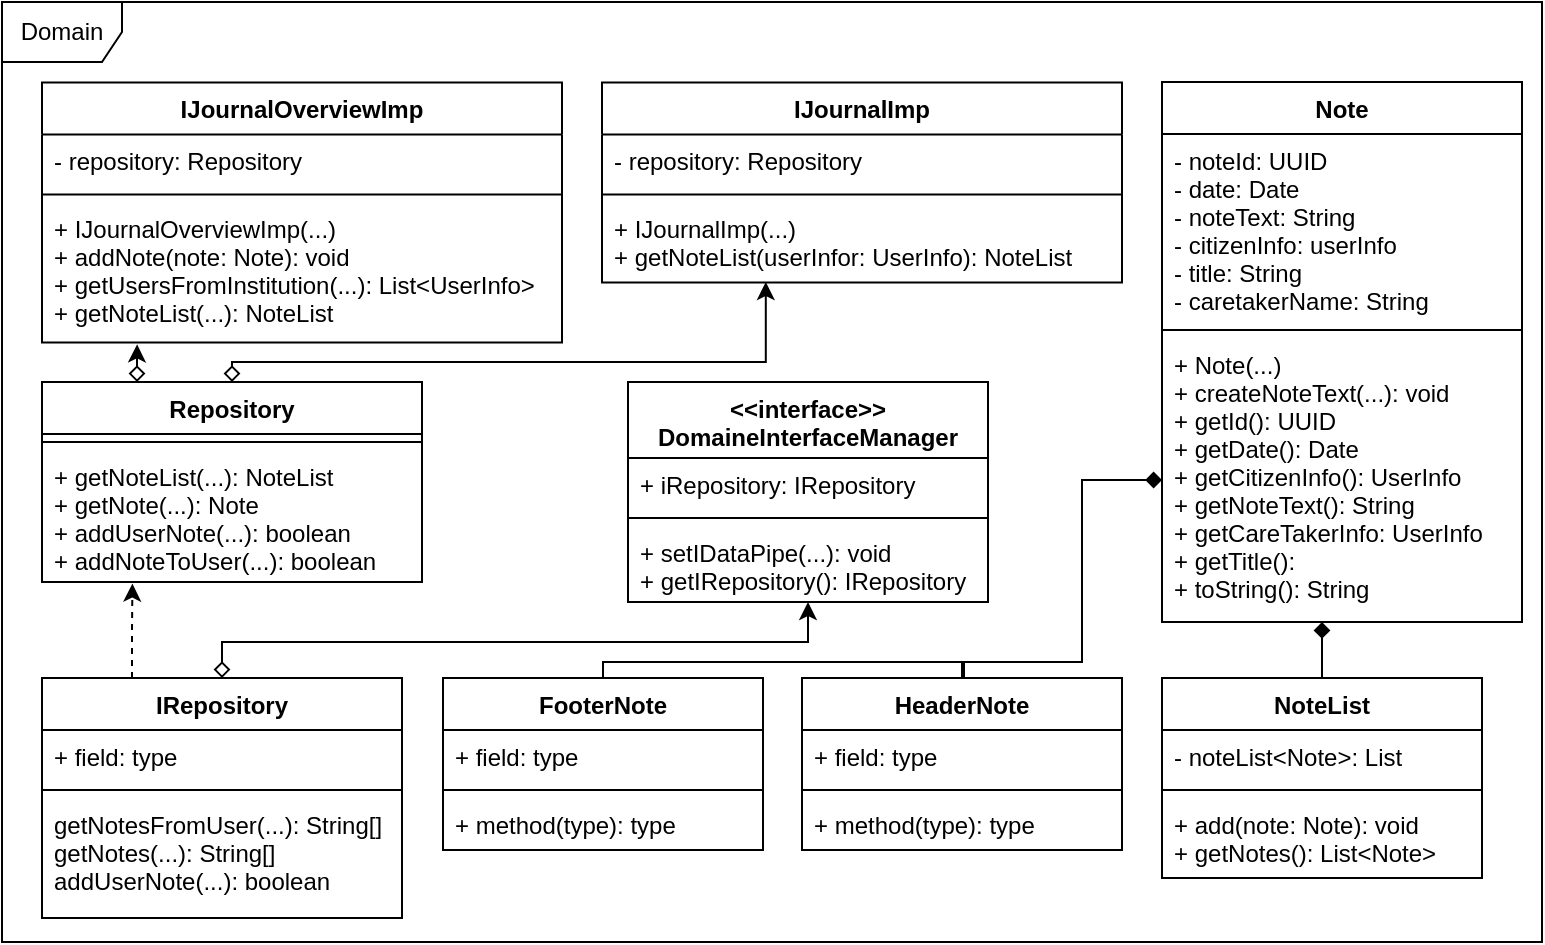 <mxfile version="10.6.7" type="device"><diagram id="cU3uudukr7Y4fUuP1HYA" name="Page-1"><mxGraphModel dx="1172" dy="700" grid="1" gridSize="10" guides="1" tooltips="1" connect="1" arrows="1" fold="1" page="1" pageScale="1" pageWidth="827" pageHeight="1169" math="0" shadow="0"><root><mxCell id="0"/><mxCell id="1" parent="0"/><mxCell id="Av3rw029j-FDNJgIv2s--52" value="Domain" style="shape=umlFrame;whiteSpace=wrap;html=1;" parent="1" vertex="1"><mxGeometry x="10" width="770" height="470" as="geometry"/></mxCell><mxCell id="Av3rw029j-FDNJgIv2s--49" style="edgeStyle=orthogonalEdgeStyle;rounded=0;orthogonalLoop=1;jettySize=auto;html=1;exitX=0.5;exitY=0;exitDx=0;exitDy=0;startArrow=none;startFill=0;endArrow=diamond;endFill=1;" parent="1" source="Av3rw029j-FDNJgIv2s--1" target="Av3rw029j-FDNJgIv2s--8" edge="1"><mxGeometry relative="1" as="geometry"><Array as="points"><mxPoint x="670" y="320"/><mxPoint x="670" y="320"/></Array></mxGeometry></mxCell><mxCell id="Av3rw029j-FDNJgIv2s--1" value="NoteList" style="swimlane;fontStyle=1;align=center;verticalAlign=top;childLayout=stackLayout;horizontal=1;startSize=26;horizontalStack=0;resizeParent=1;resizeParentMax=0;resizeLast=0;collapsible=1;marginBottom=0;" parent="1" vertex="1"><mxGeometry x="590" y="338" width="160" height="100" as="geometry"/></mxCell><mxCell id="Av3rw029j-FDNJgIv2s--2" value="- noteList&lt;Note&gt;: List" style="text;strokeColor=none;fillColor=none;align=left;verticalAlign=top;spacingLeft=4;spacingRight=4;overflow=hidden;rotatable=0;points=[[0,0.5],[1,0.5]];portConstraint=eastwest;" parent="Av3rw029j-FDNJgIv2s--1" vertex="1"><mxGeometry y="26" width="160" height="26" as="geometry"/></mxCell><mxCell id="Av3rw029j-FDNJgIv2s--3" value="" style="line;strokeWidth=1;fillColor=none;align=left;verticalAlign=middle;spacingTop=-1;spacingLeft=3;spacingRight=3;rotatable=0;labelPosition=right;points=[];portConstraint=eastwest;" parent="Av3rw029j-FDNJgIv2s--1" vertex="1"><mxGeometry y="52" width="160" height="8" as="geometry"/></mxCell><mxCell id="Av3rw029j-FDNJgIv2s--4" value="+ add(note: Note): void&#10;+ getNotes(): List&lt;Note&gt;&#10;" style="text;strokeColor=none;fillColor=none;align=left;verticalAlign=top;spacingLeft=4;spacingRight=4;overflow=hidden;rotatable=0;points=[[0,0.5],[1,0.5]];portConstraint=eastwest;" parent="Av3rw029j-FDNJgIv2s--1" vertex="1"><mxGeometry y="60" width="160" height="40" as="geometry"/></mxCell><mxCell id="Av3rw029j-FDNJgIv2s--5" value="Note&#10;" style="swimlane;fontStyle=1;align=center;verticalAlign=top;childLayout=stackLayout;horizontal=1;startSize=26;horizontalStack=0;resizeParent=1;resizeParentMax=0;resizeLast=0;collapsible=1;marginBottom=0;" parent="1" vertex="1"><mxGeometry x="590" y="40" width="180" height="270" as="geometry"/></mxCell><mxCell id="Av3rw029j-FDNJgIv2s--6" value="- noteId: UUID&#10;- date: Date&#10;- noteText: String &#10;- citizenInfo: userInfo&#10;- title: String&#10;- caretakerName: String&#10;&#10;" style="text;strokeColor=none;fillColor=none;align=left;verticalAlign=top;spacingLeft=4;spacingRight=4;overflow=hidden;rotatable=0;points=[[0,0.5],[1,0.5]];portConstraint=eastwest;" parent="Av3rw029j-FDNJgIv2s--5" vertex="1"><mxGeometry y="26" width="180" height="94" as="geometry"/></mxCell><mxCell id="Av3rw029j-FDNJgIv2s--7" value="" style="line;strokeWidth=1;fillColor=none;align=left;verticalAlign=middle;spacingTop=-1;spacingLeft=3;spacingRight=3;rotatable=0;labelPosition=right;points=[];portConstraint=eastwest;" parent="Av3rw029j-FDNJgIv2s--5" vertex="1"><mxGeometry y="120" width="180" height="8" as="geometry"/></mxCell><mxCell id="Av3rw029j-FDNJgIv2s--8" value="+ Note(...)&#10;+ createNoteText(...): void&#10;+ getId(): UUID&#10;+ getDate(): Date&#10;+ getCitizenInfo(): UserInfo&#10;+ getNoteText(): String&#10;+ getCareTakerInfo: UserInfo&#10;+ getTitle():&#10;+ toString(): String &#10;" style="text;strokeColor=none;fillColor=none;align=left;verticalAlign=top;spacingLeft=4;spacingRight=4;overflow=hidden;rotatable=0;points=[[0,0.5],[1,0.5]];portConstraint=eastwest;" parent="Av3rw029j-FDNJgIv2s--5" vertex="1"><mxGeometry y="128" width="180" height="142" as="geometry"/></mxCell><mxCell id="Av3rw029j-FDNJgIv2s--17" value="IJournalImp" style="swimlane;fontStyle=1;align=center;verticalAlign=top;childLayout=stackLayout;horizontal=1;startSize=26;horizontalStack=0;resizeParent=1;resizeParentMax=0;resizeLast=0;collapsible=1;marginBottom=0;" parent="1" vertex="1"><mxGeometry x="310" y="40.2" width="260" height="100" as="geometry"/></mxCell><mxCell id="Av3rw029j-FDNJgIv2s--18" value="- repository: Repository" style="text;strokeColor=none;fillColor=none;align=left;verticalAlign=top;spacingLeft=4;spacingRight=4;overflow=hidden;rotatable=0;points=[[0,0.5],[1,0.5]];portConstraint=eastwest;" parent="Av3rw029j-FDNJgIv2s--17" vertex="1"><mxGeometry y="26" width="260" height="26" as="geometry"/></mxCell><mxCell id="Av3rw029j-FDNJgIv2s--19" value="" style="line;strokeWidth=1;fillColor=none;align=left;verticalAlign=middle;spacingTop=-1;spacingLeft=3;spacingRight=3;rotatable=0;labelPosition=right;points=[];portConstraint=eastwest;" parent="Av3rw029j-FDNJgIv2s--17" vertex="1"><mxGeometry y="52" width="260" height="8" as="geometry"/></mxCell><mxCell id="Av3rw029j-FDNJgIv2s--20" value="+ IJournalImp(...)&#10;+ getNoteList(userInfor: UserInfo): NoteList&#10;" style="text;strokeColor=none;fillColor=none;align=left;verticalAlign=top;spacingLeft=4;spacingRight=4;overflow=hidden;rotatable=0;points=[[0,0.5],[1,0.5]];portConstraint=eastwest;" parent="Av3rw029j-FDNJgIv2s--17" vertex="1"><mxGeometry y="60" width="260" height="40" as="geometry"/></mxCell><mxCell id="Av3rw029j-FDNJgIv2s--21" value="IJournalOverviewImp" style="swimlane;fontStyle=1;align=center;verticalAlign=top;childLayout=stackLayout;horizontal=1;startSize=26;horizontalStack=0;resizeParent=1;resizeParentMax=0;resizeLast=0;collapsible=1;marginBottom=0;" parent="1" vertex="1"><mxGeometry x="30" y="40.2" width="260" height="130" as="geometry"/></mxCell><mxCell id="Av3rw029j-FDNJgIv2s--22" value="- repository: Repository" style="text;strokeColor=none;fillColor=none;align=left;verticalAlign=top;spacingLeft=4;spacingRight=4;overflow=hidden;rotatable=0;points=[[0,0.5],[1,0.5]];portConstraint=eastwest;" parent="Av3rw029j-FDNJgIv2s--21" vertex="1"><mxGeometry y="26" width="260" height="26" as="geometry"/></mxCell><mxCell id="Av3rw029j-FDNJgIv2s--23" value="" style="line;strokeWidth=1;fillColor=none;align=left;verticalAlign=middle;spacingTop=-1;spacingLeft=3;spacingRight=3;rotatable=0;labelPosition=right;points=[];portConstraint=eastwest;" parent="Av3rw029j-FDNJgIv2s--21" vertex="1"><mxGeometry y="52" width="260" height="8" as="geometry"/></mxCell><mxCell id="Av3rw029j-FDNJgIv2s--24" value="+ IJournalOverviewImp(...)&#10;+ addNote(note: Note): void&#10;+ getUsersFromInstitution(...): List&lt;UserInfo&gt;&#10;+ getNoteList(...): NoteList&#10;" style="text;strokeColor=none;fillColor=none;align=left;verticalAlign=top;spacingLeft=4;spacingRight=4;overflow=hidden;rotatable=0;points=[[0,0.5],[1,0.5]];portConstraint=eastwest;" parent="Av3rw029j-FDNJgIv2s--21" vertex="1"><mxGeometry y="60" width="260" height="70" as="geometry"/></mxCell><mxCell id="Av3rw029j-FDNJgIv2s--25" value="&lt;&lt;interface&gt;&gt;&#10;DomaineInterfaceManager&#10;" style="swimlane;fontStyle=1;align=center;verticalAlign=top;childLayout=stackLayout;horizontal=1;startSize=38;horizontalStack=0;resizeParent=1;resizeParentMax=0;resizeLast=0;collapsible=1;marginBottom=0;" parent="1" vertex="1"><mxGeometry x="323" y="190" width="180" height="110" as="geometry"/></mxCell><mxCell id="Av3rw029j-FDNJgIv2s--26" value="+ iRepository: IRepository" style="text;strokeColor=none;fillColor=none;align=left;verticalAlign=top;spacingLeft=4;spacingRight=4;overflow=hidden;rotatable=0;points=[[0,0.5],[1,0.5]];portConstraint=eastwest;" parent="Av3rw029j-FDNJgIv2s--25" vertex="1"><mxGeometry y="38" width="180" height="26" as="geometry"/></mxCell><mxCell id="Av3rw029j-FDNJgIv2s--27" value="" style="line;strokeWidth=1;fillColor=none;align=left;verticalAlign=middle;spacingTop=-1;spacingLeft=3;spacingRight=3;rotatable=0;labelPosition=right;points=[];portConstraint=eastwest;" parent="Av3rw029j-FDNJgIv2s--25" vertex="1"><mxGeometry y="64" width="180" height="8" as="geometry"/></mxCell><mxCell id="Av3rw029j-FDNJgIv2s--28" value="+ setIDataPipe(...): void&#10;+ getIRepository(): IRepository&#10;" style="text;strokeColor=none;fillColor=none;align=left;verticalAlign=top;spacingLeft=4;spacingRight=4;overflow=hidden;rotatable=0;points=[[0,0.5],[1,0.5]];portConstraint=eastwest;" parent="Av3rw029j-FDNJgIv2s--25" vertex="1"><mxGeometry y="72" width="180" height="38" as="geometry"/></mxCell><mxCell id="Av3rw029j-FDNJgIv2s--50" style="edgeStyle=orthogonalEdgeStyle;rounded=0;orthogonalLoop=1;jettySize=auto;html=1;startArrow=none;startFill=0;endArrow=diamond;endFill=1;exitX=0.5;exitY=0;exitDx=0;exitDy=0;" parent="1" source="Av3rw029j-FDNJgIv2s--29" target="Av3rw029j-FDNJgIv2s--8" edge="1"><mxGeometry relative="1" as="geometry"><Array as="points"><mxPoint x="491" y="330"/><mxPoint x="550" y="330"/><mxPoint x="550" y="239"/></Array></mxGeometry></mxCell><mxCell id="Av3rw029j-FDNJgIv2s--29" value="HeaderNote" style="swimlane;fontStyle=1;align=center;verticalAlign=top;childLayout=stackLayout;horizontal=1;startSize=26;horizontalStack=0;resizeParent=1;resizeParentMax=0;resizeLast=0;collapsible=1;marginBottom=0;" parent="1" vertex="1"><mxGeometry x="410" y="338" width="160" height="86" as="geometry"/></mxCell><mxCell id="Av3rw029j-FDNJgIv2s--30" value="+ field: type" style="text;strokeColor=none;fillColor=none;align=left;verticalAlign=top;spacingLeft=4;spacingRight=4;overflow=hidden;rotatable=0;points=[[0,0.5],[1,0.5]];portConstraint=eastwest;" parent="Av3rw029j-FDNJgIv2s--29" vertex="1"><mxGeometry y="26" width="160" height="26" as="geometry"/></mxCell><mxCell id="Av3rw029j-FDNJgIv2s--31" value="" style="line;strokeWidth=1;fillColor=none;align=left;verticalAlign=middle;spacingTop=-1;spacingLeft=3;spacingRight=3;rotatable=0;labelPosition=right;points=[];portConstraint=eastwest;" parent="Av3rw029j-FDNJgIv2s--29" vertex="1"><mxGeometry y="52" width="160" height="8" as="geometry"/></mxCell><mxCell id="Av3rw029j-FDNJgIv2s--32" value="+ method(type): type" style="text;strokeColor=none;fillColor=none;align=left;verticalAlign=top;spacingLeft=4;spacingRight=4;overflow=hidden;rotatable=0;points=[[0,0.5],[1,0.5]];portConstraint=eastwest;" parent="Av3rw029j-FDNJgIv2s--29" vertex="1"><mxGeometry y="60" width="160" height="26" as="geometry"/></mxCell><mxCell id="Av3rw029j-FDNJgIv2s--51" style="edgeStyle=orthogonalEdgeStyle;rounded=0;orthogonalLoop=1;jettySize=auto;html=1;startArrow=none;startFill=0;endArrow=none;endFill=0;" parent="1" source="Av3rw029j-FDNJgIv2s--33" edge="1"><mxGeometry relative="1" as="geometry"><mxPoint x="490" y="338" as="targetPoint"/><Array as="points"><mxPoint x="311" y="330"/><mxPoint x="490" y="330"/></Array></mxGeometry></mxCell><mxCell id="Av3rw029j-FDNJgIv2s--33" value="FooterNote" style="swimlane;fontStyle=1;align=center;verticalAlign=top;childLayout=stackLayout;horizontal=1;startSize=26;horizontalStack=0;resizeParent=1;resizeParentMax=0;resizeLast=0;collapsible=1;marginBottom=0;" parent="1" vertex="1"><mxGeometry x="230.5" y="338" width="160" height="86" as="geometry"/></mxCell><mxCell id="Av3rw029j-FDNJgIv2s--34" value="+ field: type" style="text;strokeColor=none;fillColor=none;align=left;verticalAlign=top;spacingLeft=4;spacingRight=4;overflow=hidden;rotatable=0;points=[[0,0.5],[1,0.5]];portConstraint=eastwest;" parent="Av3rw029j-FDNJgIv2s--33" vertex="1"><mxGeometry y="26" width="160" height="26" as="geometry"/></mxCell><mxCell id="Av3rw029j-FDNJgIv2s--35" value="" style="line;strokeWidth=1;fillColor=none;align=left;verticalAlign=middle;spacingTop=-1;spacingLeft=3;spacingRight=3;rotatable=0;labelPosition=right;points=[];portConstraint=eastwest;" parent="Av3rw029j-FDNJgIv2s--33" vertex="1"><mxGeometry y="52" width="160" height="8" as="geometry"/></mxCell><mxCell id="Av3rw029j-FDNJgIv2s--36" value="+ method(type): type" style="text;strokeColor=none;fillColor=none;align=left;verticalAlign=top;spacingLeft=4;spacingRight=4;overflow=hidden;rotatable=0;points=[[0,0.5],[1,0.5]];portConstraint=eastwest;" parent="Av3rw029j-FDNJgIv2s--33" vertex="1"><mxGeometry y="60" width="160" height="26" as="geometry"/></mxCell><mxCell id="Av3rw029j-FDNJgIv2s--46" style="edgeStyle=orthogonalEdgeStyle;rounded=0;orthogonalLoop=1;jettySize=auto;html=1;entryX=0.315;entryY=0.995;entryDx=0;entryDy=0;entryPerimeter=0;startArrow=diamond;startFill=0;" parent="1" source="Av3rw029j-FDNJgIv2s--37" target="Av3rw029j-FDNJgIv2s--20" edge="1"><mxGeometry relative="1" as="geometry"><Array as="points"><mxPoint x="125" y="180"/><mxPoint x="392" y="180"/></Array></mxGeometry></mxCell><mxCell id="Av3rw029j-FDNJgIv2s--48" style="edgeStyle=orthogonalEdgeStyle;rounded=0;orthogonalLoop=1;jettySize=auto;html=1;exitX=0.25;exitY=0;exitDx=0;exitDy=0;entryX=0.183;entryY=1.014;entryDx=0;entryDy=0;entryPerimeter=0;startArrow=diamond;startFill=0;endArrow=classic;endFill=1;" parent="1" source="Av3rw029j-FDNJgIv2s--37" target="Av3rw029j-FDNJgIv2s--24" edge="1"><mxGeometry relative="1" as="geometry"><Array as="points"><mxPoint x="77" y="180"/><mxPoint x="77" y="180"/></Array></mxGeometry></mxCell><mxCell id="Av3rw029j-FDNJgIv2s--37" value="Repository" style="swimlane;fontStyle=1;align=center;verticalAlign=top;childLayout=stackLayout;horizontal=1;startSize=26;horizontalStack=0;resizeParent=1;resizeParentMax=0;resizeLast=0;collapsible=1;marginBottom=0;" parent="1" vertex="1"><mxGeometry x="30" y="190" width="190" height="100" as="geometry"/></mxCell><mxCell id="Av3rw029j-FDNJgIv2s--39" value="" style="line;strokeWidth=1;fillColor=none;align=left;verticalAlign=middle;spacingTop=-1;spacingLeft=3;spacingRight=3;rotatable=0;labelPosition=right;points=[];portConstraint=eastwest;" parent="Av3rw029j-FDNJgIv2s--37" vertex="1"><mxGeometry y="26" width="190" height="8" as="geometry"/></mxCell><mxCell id="Av3rw029j-FDNJgIv2s--40" value="+ getNoteList(...): NoteList&#10;+ getNote(...): Note&#10;+ addUserNote(...): boolean&#10;+ addNoteToUser(...): boolean&#10;" style="text;strokeColor=none;fillColor=none;align=left;verticalAlign=top;spacingLeft=4;spacingRight=4;overflow=hidden;rotatable=0;points=[[0,0.5],[1,0.5]];portConstraint=eastwest;" parent="Av3rw029j-FDNJgIv2s--37" vertex="1"><mxGeometry y="34" width="190" height="66" as="geometry"/></mxCell><mxCell id="uwTA-kyUt3PNQhD6a1Gz-1" style="edgeStyle=orthogonalEdgeStyle;rounded=0;orthogonalLoop=1;jettySize=auto;html=1;exitX=0.25;exitY=0;exitDx=0;exitDy=0;entryX=0.238;entryY=1.012;entryDx=0;entryDy=0;entryPerimeter=0;dashed=1;" edge="1" parent="1" source="Av3rw029j-FDNJgIv2s--42" target="Av3rw029j-FDNJgIv2s--40"><mxGeometry relative="1" as="geometry"/></mxCell><mxCell id="Av3rw029j-FDNJgIv2s--42" value="IRepository" style="swimlane;fontStyle=1;align=center;verticalAlign=top;childLayout=stackLayout;horizontal=1;startSize=26;horizontalStack=0;resizeParent=1;resizeParentMax=0;resizeLast=0;collapsible=1;marginBottom=0;" parent="1" vertex="1"><mxGeometry x="30" y="338" width="180" height="120" as="geometry"/></mxCell><mxCell id="Av3rw029j-FDNJgIv2s--43" value="+ field: type" style="text;strokeColor=none;fillColor=none;align=left;verticalAlign=top;spacingLeft=4;spacingRight=4;overflow=hidden;rotatable=0;points=[[0,0.5],[1,0.5]];portConstraint=eastwest;" parent="Av3rw029j-FDNJgIv2s--42" vertex="1"><mxGeometry y="26" width="180" height="26" as="geometry"/></mxCell><mxCell id="Av3rw029j-FDNJgIv2s--44" value="" style="line;strokeWidth=1;fillColor=none;align=left;verticalAlign=middle;spacingTop=-1;spacingLeft=3;spacingRight=3;rotatable=0;labelPosition=right;points=[];portConstraint=eastwest;" parent="Av3rw029j-FDNJgIv2s--42" vertex="1"><mxGeometry y="52" width="180" height="8" as="geometry"/></mxCell><mxCell id="Av3rw029j-FDNJgIv2s--45" value="getNotesFromUser(...): String[]&#10;getNotes(...): String[]&#10;addUserNote(...): boolean&#10;" style="text;strokeColor=none;fillColor=none;align=left;verticalAlign=top;spacingLeft=4;spacingRight=4;overflow=hidden;rotatable=0;points=[[0,0.5],[1,0.5]];portConstraint=eastwest;" parent="Av3rw029j-FDNJgIv2s--42" vertex="1"><mxGeometry y="60" width="180" height="60" as="geometry"/></mxCell><mxCell id="Av3rw029j-FDNJgIv2s--47" style="edgeStyle=orthogonalEdgeStyle;rounded=0;orthogonalLoop=1;jettySize=auto;html=1;startArrow=classic;startFill=1;endArrow=diamond;endFill=0;" parent="1" target="Av3rw029j-FDNJgIv2s--42" edge="1"><mxGeometry relative="1" as="geometry"><mxPoint x="413" y="300" as="sourcePoint"/><Array as="points"><mxPoint x="413" y="320"/><mxPoint x="120" y="320"/></Array></mxGeometry></mxCell></root></mxGraphModel></diagram></mxfile>